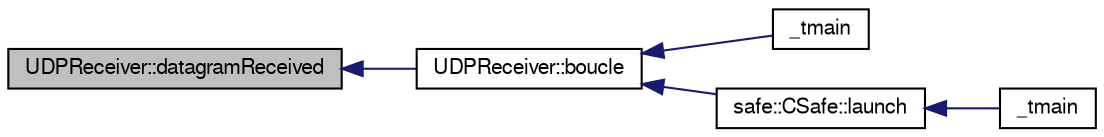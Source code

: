 digraph "UDPReceiver::datagramReceived"
{
  bgcolor="transparent";
  edge [fontname="FreeSans",fontsize="10",labelfontname="FreeSans",labelfontsize="10"];
  node [fontname="FreeSans",fontsize="10",shape=record];
  rankdir="LR";
  Node1 [label="UDPReceiver::datagramReceived",height=0.2,width=0.4,color="black", fillcolor="grey75", style="filled" fontcolor="black"];
  Node1 -> Node2 [dir="back",color="midnightblue",fontsize="10",style="solid",fontname="FreeSans"];
  Node2 [label="UDPReceiver::boucle",height=0.2,width=0.4,color="black",URL="$classUDPReceiver.html#a5dab36fdbe58782f084ea87348cb38c5"];
  Node2 -> Node3 [dir="back",color="midnightblue",fontsize="10",style="solid",fontname="FreeSans"];
  Node3 [label="_tmain",height=0.2,width=0.4,color="black",URL="$UDPServer_8cpp.html#a353674c5af92be7fb389265cde4e5e03"];
  Node2 -> Node4 [dir="back",color="midnightblue",fontsize="10",style="solid",fontname="FreeSans"];
  Node4 [label="safe::CSafe::launch",height=0.2,width=0.4,color="black",URL="$classsafe_1_1CSafe.html#a2f769d9c2bc104cf720f3412d286ee84"];
  Node4 -> Node5 [dir="back",color="midnightblue",fontsize="10",style="solid",fontname="FreeSans"];
  Node5 [label="_tmain",height=0.2,width=0.4,color="black",URL="$client_2client_8cpp.html#a353674c5af92be7fb389265cde4e5e03"];
}
